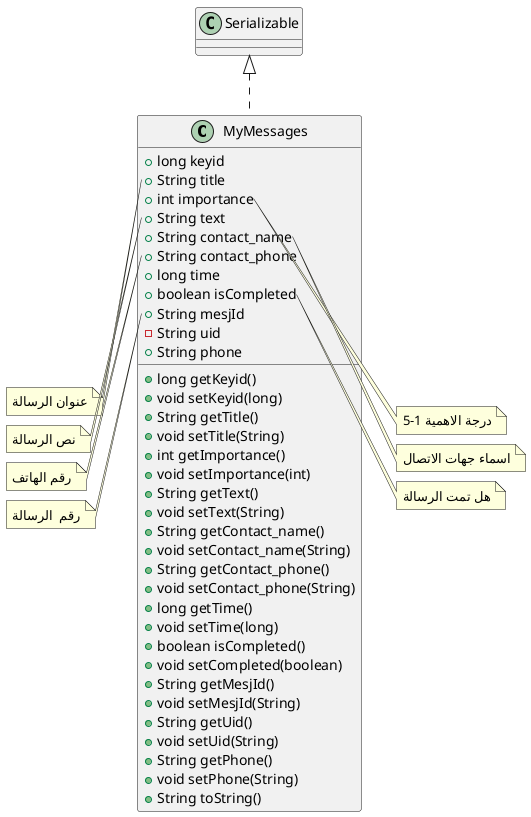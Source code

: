 @startuml
class MyMessages {
+ long keyid
+ String title
+ int importance
+ String text
+ String contact_name
+ String contact_phone
+ long time
+ boolean isCompleted
+ String mesjId
- String uid
+ String phone
+ long getKeyid()
+ void setKeyid(long)
+ String getTitle()
+ void setTitle(String)
+ int getImportance()
+ void setImportance(int)
+ String getText()
+ void setText(String)
+ String getContact_name()
+ void setContact_name(String)
+ String getContact_phone()
+ void setContact_phone(String)
+ long getTime()
+ void setTime(long)
+ boolean isCompleted()
+ void setCompleted(boolean)
+ String getMesjId()
+ void setMesjId(String)
+ String getUid()
+ void setUid(String)
+ String getPhone()
+ void setPhone(String)
+ String toString()
}
note left of MyMessages::title
عنوان الرسالة
end note
note right of MyMessages::importance
درجة الاهمية 1-5
end note
note left of MyMessages::text
نص الرسالة
end note
note right of MyMessages::contact_name
 اسماء جهات الاتصال
end note
note left of MyMessages::contact_phone
رقم الهاتف
end note
note right of MyMessages::isCompleted
هل تمت الرسالة
end note
note left of MyMessages::mesjId
رقم  الرسالة
end note




Serializable <|.. MyMessages
@enduml